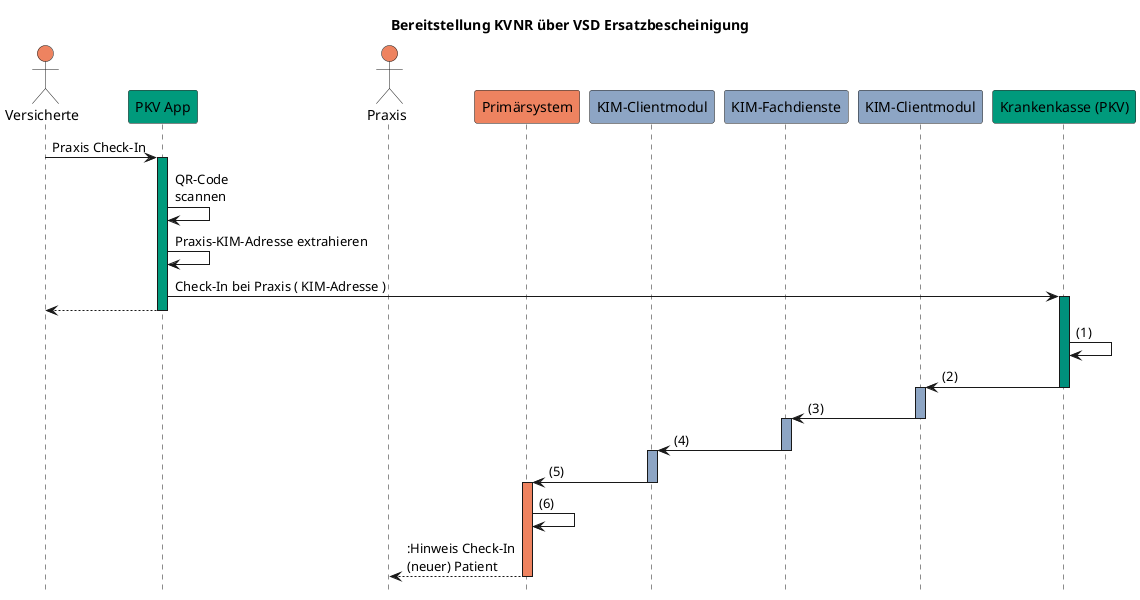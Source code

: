 @startuml pkv_ersatzverfahren

hide footbox
title Bereitstellung KVNR über VSD Ersatzbescheinigung
actor Vers as "Versicherte" #ee8360
participant App as "PKV App" #009a7c
actor LE as "Praxis" #ee8360
participant PVS as "Primärsystem" #ee8360
participant KIMCM1 as "KIM-Clientmodul" #8da5c4
participant KIMFD as "KIM-Fachdienste" #8da5c4
participant KIMCM2 as "KIM-Clientmodul" #8da5c4
participant Kasse as "Krankenkasse (PKV)" #009a7c

Vers -> App: Praxis Check-In
activate App #009a7c
App -> App: QR-Code\nscannen
App -> App: Praxis-KIM-Adresse extrahieren
App -> Kasse: Check-In bei Praxis ( KIM-Adresse )
activate Kasse #00907c
App --> Vers:
deactivate App
Kasse -> Kasse: (1)
Kasse -> KIMCM2: (2)
deactivate Kasse
activate KIMCM2 #8da5c4
KIMCM2 -> KIMFD: (3)
deactivate KIMCM2
activate KIMFD #8da5c4
KIMFD -> KIMCM1: (4)
deactivate KIMFD
activate KIMCM1 #8da5c4
KIMCM1 -> PVS: (5)
deactivate KIMCM1
activate PVS #ee8360
PVS -> PVS: (6)
PVS ---> LE: :Hinweis Check-In\n(neuer) Patient
deactivate PVS

@enduml